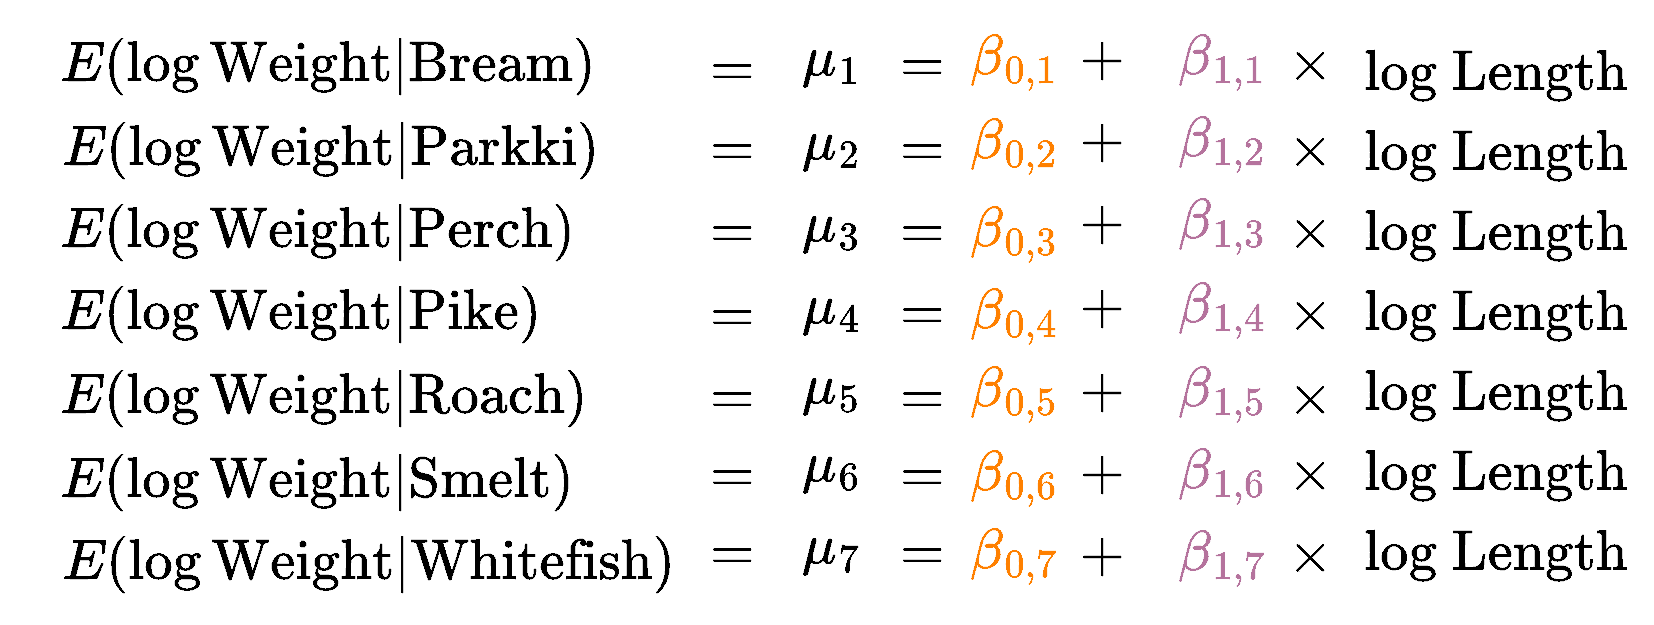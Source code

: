 <mxfile version="20.3.0" type="device"><diagram id="ldMPhx4mruOW_SHgv6Ep" name="Page-1"><mxGraphModel dx="1132" dy="732" grid="1" gridSize="10" guides="1" tooltips="1" connect="1" arrows="1" fold="1" page="1" pageScale="1" pageWidth="850" pageHeight="1100" math="1" shadow="0"><root><mxCell id="0"/><mxCell id="1" parent="0"/><mxCell id="YZouRhHKZsJaeyrsuC3r-2" value="&lt;font style=&quot;font-size: 24px&quot;&gt;$$+$$&lt;/font&gt;" style="text;html=1;strokeColor=none;fillColor=none;align=center;verticalAlign=middle;whiteSpace=wrap;rounded=0;" vertex="1" parent="1"><mxGeometry x="564" y="246.61" width="40" height="20" as="geometry"/></mxCell><mxCell id="YZouRhHKZsJaeyrsuC3r-3" value="&lt;font style=&quot;font-size: 24px&quot;&gt;$$\beta_{1, 1}$$&lt;/font&gt;" style="text;html=1;strokeColor=none;fillColor=none;align=center;verticalAlign=middle;whiteSpace=wrap;rounded=0;fontColor=#B5739D;" vertex="1" parent="1"><mxGeometry x="624" y="246.61" width="40" height="20" as="geometry"/></mxCell><mxCell id="YZouRhHKZsJaeyrsuC3r-5" value="&lt;font style=&quot;font-size: 24px&quot;&gt;$$+$$&lt;/font&gt;" style="text;html=1;strokeColor=none;fillColor=none;align=center;verticalAlign=middle;whiteSpace=wrap;rounded=0;" vertex="1" parent="1"><mxGeometry x="564" y="287.61" width="40" height="20" as="geometry"/></mxCell><mxCell id="YZouRhHKZsJaeyrsuC3r-6" value="&lt;font style=&quot;font-size: 24px&quot;&gt;$$\beta_{1, 2}$$&lt;/font&gt;" style="text;html=1;strokeColor=none;fillColor=none;align=center;verticalAlign=middle;whiteSpace=wrap;rounded=0;fontColor=#B5739D;" vertex="1" parent="1"><mxGeometry x="624" y="287.61" width="40" height="20" as="geometry"/></mxCell><mxCell id="YZouRhHKZsJaeyrsuC3r-8" value="&lt;font style=&quot;font-size: 24px&quot;&gt;$$+$$&lt;/font&gt;" style="text;html=1;strokeColor=none;fillColor=none;align=center;verticalAlign=middle;whiteSpace=wrap;rounded=0;" vertex="1" parent="1"><mxGeometry x="564" y="329.09" width="40" height="20" as="geometry"/></mxCell><mxCell id="YZouRhHKZsJaeyrsuC3r-9" value="&lt;font style=&quot;font-size: 24px&quot;&gt;$$\beta_{1, 3}$$&lt;/font&gt;" style="text;html=1;strokeColor=none;fillColor=none;align=center;verticalAlign=middle;whiteSpace=wrap;rounded=0;fontColor=#B5739D;" vertex="1" parent="1"><mxGeometry x="624" y="329.09" width="40" height="20" as="geometry"/></mxCell><mxCell id="YZouRhHKZsJaeyrsuC3r-11" value="&lt;font style=&quot;font-size: 24px&quot;&gt;$$+$$&lt;/font&gt;" style="text;html=1;strokeColor=none;fillColor=none;align=center;verticalAlign=middle;whiteSpace=wrap;rounded=0;" vertex="1" parent="1"><mxGeometry x="564" y="370.6" width="40" height="20" as="geometry"/></mxCell><mxCell id="YZouRhHKZsJaeyrsuC3r-12" value="&lt;font style=&quot;font-size: 24px&quot;&gt;$$\beta_{1, 4}$$&lt;/font&gt;" style="text;html=1;strokeColor=none;fillColor=none;align=center;verticalAlign=middle;whiteSpace=wrap;rounded=0;fontColor=#B5739D;" vertex="1" parent="1"><mxGeometry x="624" y="370.6" width="40" height="20" as="geometry"/></mxCell><mxCell id="YZouRhHKZsJaeyrsuC3r-14" value="&lt;font style=&quot;font-size: 24px&quot;&gt;$$+$$&lt;/font&gt;" style="text;html=1;strokeColor=none;fillColor=none;align=center;verticalAlign=middle;whiteSpace=wrap;rounded=0;" vertex="1" parent="1"><mxGeometry x="564" y="412.6" width="40" height="20" as="geometry"/></mxCell><mxCell id="YZouRhHKZsJaeyrsuC3r-15" value="&lt;font style=&quot;font-size: 24px&quot;&gt;$$\beta_{1, 5}$$&lt;/font&gt;" style="text;html=1;strokeColor=none;fillColor=none;align=center;verticalAlign=middle;whiteSpace=wrap;rounded=0;fontColor=#B5739D;" vertex="1" parent="1"><mxGeometry x="624" y="412.6" width="40" height="20" as="geometry"/></mxCell><mxCell id="YZouRhHKZsJaeyrsuC3r-17" value="&lt;font style=&quot;font-size: 24px&quot;&gt;$$+$$&lt;/font&gt;" style="text;html=1;strokeColor=none;fillColor=none;align=center;verticalAlign=middle;whiteSpace=wrap;rounded=0;" vertex="1" parent="1"><mxGeometry x="564" y="453.6" width="40" height="20" as="geometry"/></mxCell><mxCell id="YZouRhHKZsJaeyrsuC3r-18" value="&lt;font style=&quot;font-size: 24px&quot;&gt;$$\beta_{1, 6}$$&lt;/font&gt;" style="text;html=1;strokeColor=none;fillColor=none;align=center;verticalAlign=middle;whiteSpace=wrap;rounded=0;fontColor=#B5739D;" vertex="1" parent="1"><mxGeometry x="624" y="453.6" width="40" height="20" as="geometry"/></mxCell><mxCell id="YZouRhHKZsJaeyrsuC3r-20" value="&lt;font style=&quot;font-size: 24px&quot;&gt;$$+$$&lt;/font&gt;" style="text;html=1;strokeColor=none;fillColor=none;align=center;verticalAlign=middle;whiteSpace=wrap;rounded=0;" vertex="1" parent="1"><mxGeometry x="564" y="494.6" width="40" height="20" as="geometry"/></mxCell><mxCell id="YZouRhHKZsJaeyrsuC3r-21" value="&lt;font style=&quot;font-size: 24px&quot;&gt;$$\beta_{1, 7}$$&lt;/font&gt;" style="text;html=1;strokeColor=none;fillColor=none;align=center;verticalAlign=middle;whiteSpace=wrap;rounded=0;fontColor=#B5739D;" vertex="1" parent="1"><mxGeometry x="624" y="494.6" width="40" height="20" as="geometry"/></mxCell><mxCell id="YZouRhHKZsJaeyrsuC3r-22" value="&lt;font style=&quot;font-size: 24px&quot;&gt;$$E(\log\text{Weight} | \text{Bream})$$&lt;/font&gt;" style="text;html=1;strokeColor=none;fillColor=none;align=center;verticalAlign=middle;whiteSpace=wrap;rounded=0;" vertex="1" parent="1"><mxGeometry x="47" y="245.72" width="300" height="29.25" as="geometry"/></mxCell><mxCell id="YZouRhHKZsJaeyrsuC3r-23" value="&lt;span style=&quot;font-size: 24px;&quot;&gt;$$\mu_1$$&lt;/span&gt;" style="text;html=1;strokeColor=none;fillColor=none;align=center;verticalAlign=middle;whiteSpace=wrap;rounded=0;" vertex="1" parent="1"><mxGeometry x="419" y="242.38" width="60" height="30" as="geometry"/></mxCell><mxCell id="YZouRhHKZsJaeyrsuC3r-24" value="&lt;font style=&quot;font-size: 24px&quot;&gt;$$=$$&lt;/font&gt;" style="text;html=1;strokeColor=none;fillColor=none;align=center;verticalAlign=middle;whiteSpace=wrap;rounded=0;" vertex="1" parent="1"><mxGeometry x="379" y="252.38" width="40" height="20" as="geometry"/></mxCell><mxCell id="YZouRhHKZsJaeyrsuC3r-25" value="&lt;font style=&quot;font-size: 24px&quot;&gt;$$=$$&lt;/font&gt;" style="text;html=1;strokeColor=none;fillColor=none;align=center;verticalAlign=middle;whiteSpace=wrap;rounded=0;" vertex="1" parent="1"><mxGeometry x="474" y="250.35" width="40" height="20" as="geometry"/></mxCell><mxCell id="YZouRhHKZsJaeyrsuC3r-26" value="&lt;font style=&quot;font-size: 24px&quot;&gt;$$E(\log\text{Weight} | \text{Parkki})$$&lt;/font&gt;" style="text;html=1;strokeColor=none;fillColor=none;align=center;verticalAlign=middle;whiteSpace=wrap;rounded=0;" vertex="1" parent="1"><mxGeometry x="48" y="287.41" width="300" height="29.25" as="geometry"/></mxCell><mxCell id="YZouRhHKZsJaeyrsuC3r-27" value="&lt;span style=&quot;font-size: 24px;&quot;&gt;$$\mu_2$$&lt;/span&gt;" style="text;html=1;strokeColor=none;fillColor=none;align=center;verticalAlign=middle;whiteSpace=wrap;rounded=0;" vertex="1" parent="1"><mxGeometry x="419" y="284.07" width="60" height="30" as="geometry"/></mxCell><mxCell id="YZouRhHKZsJaeyrsuC3r-28" value="&lt;font style=&quot;font-size: 24px&quot;&gt;$$=$$&lt;/font&gt;" style="text;html=1;strokeColor=none;fillColor=none;align=center;verticalAlign=middle;whiteSpace=wrap;rounded=0;" vertex="1" parent="1"><mxGeometry x="379" y="292.04" width="40" height="20" as="geometry"/></mxCell><mxCell id="YZouRhHKZsJaeyrsuC3r-29" value="&lt;font style=&quot;font-size: 24px&quot;&gt;$$=$$&lt;/font&gt;" style="text;html=1;strokeColor=none;fillColor=none;align=center;verticalAlign=middle;whiteSpace=wrap;rounded=0;" vertex="1" parent="1"><mxGeometry x="474" y="292.04" width="40" height="20" as="geometry"/></mxCell><mxCell id="YZouRhHKZsJaeyrsuC3r-30" value="&lt;font style=&quot;font-size: 24px&quot;&gt;$$E(\log\text{Weight} | \text{Perch})$$&lt;/font&gt;" style="text;html=1;strokeColor=none;fillColor=none;align=center;verticalAlign=middle;whiteSpace=wrap;rounded=0;" vertex="1" parent="1"><mxGeometry x="42" y="328.2" width="300" height="29.25" as="geometry"/></mxCell><mxCell id="YZouRhHKZsJaeyrsuC3r-31" value="&lt;span style=&quot;font-size: 24px;&quot;&gt;$$\mu_3$$&lt;/span&gt;" style="text;html=1;strokeColor=none;fillColor=none;align=center;verticalAlign=middle;whiteSpace=wrap;rounded=0;" vertex="1" parent="1"><mxGeometry x="419" y="324.54" width="60" height="30" as="geometry"/></mxCell><mxCell id="YZouRhHKZsJaeyrsuC3r-32" value="&lt;font style=&quot;font-size: 24px&quot;&gt;$$=$$&lt;/font&gt;" style="text;html=1;strokeColor=none;fillColor=none;align=center;verticalAlign=middle;whiteSpace=wrap;rounded=0;" vertex="1" parent="1"><mxGeometry x="379" y="333.09" width="40" height="20" as="geometry"/></mxCell><mxCell id="YZouRhHKZsJaeyrsuC3r-33" value="&lt;font style=&quot;font-size: 24px&quot;&gt;$$=$$&lt;/font&gt;" style="text;html=1;strokeColor=none;fillColor=none;align=center;verticalAlign=middle;whiteSpace=wrap;rounded=0;" vertex="1" parent="1"><mxGeometry x="474" y="332.83" width="40" height="20" as="geometry"/></mxCell><mxCell id="YZouRhHKZsJaeyrsuC3r-34" value="&lt;font style=&quot;font-size: 24px&quot;&gt;$$E(\log\text{Weight} | \text{Pike})$$&lt;/font&gt;" style="text;html=1;strokeColor=none;fillColor=none;align=center;verticalAlign=middle;whiteSpace=wrap;rounded=0;" vertex="1" parent="1"><mxGeometry x="33" y="369.71" width="300" height="29.25" as="geometry"/></mxCell><mxCell id="YZouRhHKZsJaeyrsuC3r-35" value="&lt;span style=&quot;font-size: 24px;&quot;&gt;$$\mu_4$$&lt;/span&gt;" style="text;html=1;strokeColor=none;fillColor=none;align=center;verticalAlign=middle;whiteSpace=wrap;rounded=0;" vertex="1" parent="1"><mxGeometry x="419" y="366.06" width="60" height="30" as="geometry"/></mxCell><mxCell id="YZouRhHKZsJaeyrsuC3r-36" value="&lt;font style=&quot;font-size: 24px&quot;&gt;$$=$$&lt;/font&gt;" style="text;html=1;strokeColor=none;fillColor=none;align=center;verticalAlign=middle;whiteSpace=wrap;rounded=0;" vertex="1" parent="1"><mxGeometry x="379" y="374.6" width="40" height="20" as="geometry"/></mxCell><mxCell id="YZouRhHKZsJaeyrsuC3r-37" value="&lt;font style=&quot;font-size: 24px&quot;&gt;$$=$$&lt;/font&gt;" style="text;html=1;strokeColor=none;fillColor=none;align=center;verticalAlign=middle;whiteSpace=wrap;rounded=0;" vertex="1" parent="1"><mxGeometry x="474" y="374.33" width="40" height="20" as="geometry"/></mxCell><mxCell id="YZouRhHKZsJaeyrsuC3r-38" value="&lt;font style=&quot;font-size: 24px&quot;&gt;$$E(\log\text{Weight} | \text{Roach})$$&lt;/font&gt;" style="text;html=1;strokeColor=none;fillColor=none;align=center;verticalAlign=middle;whiteSpace=wrap;rounded=0;" vertex="1" parent="1"><mxGeometry x="45" y="411.71" width="300" height="29.25" as="geometry"/></mxCell><mxCell id="YZouRhHKZsJaeyrsuC3r-39" value="&lt;span style=&quot;font-size: 24px;&quot;&gt;$$\mu_5$$&lt;/span&gt;" style="text;html=1;strokeColor=none;fillColor=none;align=center;verticalAlign=middle;whiteSpace=wrap;rounded=0;" vertex="1" parent="1"><mxGeometry x="419" y="406.32" width="60" height="30" as="geometry"/></mxCell><mxCell id="YZouRhHKZsJaeyrsuC3r-40" value="&lt;font style=&quot;font-size: 24px&quot;&gt;$$=$$&lt;/font&gt;" style="text;html=1;strokeColor=none;fillColor=none;align=center;verticalAlign=middle;whiteSpace=wrap;rounded=0;" vertex="1" parent="1"><mxGeometry x="474" y="416.33" width="40" height="20" as="geometry"/></mxCell><mxCell id="YZouRhHKZsJaeyrsuC3r-41" value="&lt;font style=&quot;font-size: 24px&quot;&gt;$$=$$&lt;/font&gt;" style="text;html=1;strokeColor=none;fillColor=none;align=center;verticalAlign=middle;whiteSpace=wrap;rounded=0;" vertex="1" parent="1"><mxGeometry x="379" y="416.33" width="40" height="20" as="geometry"/></mxCell><mxCell id="YZouRhHKZsJaeyrsuC3r-42" value="&lt;font style=&quot;font-size: 24px&quot;&gt;$$E(\log\text{Weight} | \text{Smelt})$$&lt;/font&gt;" style="text;html=1;strokeColor=none;fillColor=none;align=center;verticalAlign=middle;whiteSpace=wrap;rounded=0;" vertex="1" parent="1"><mxGeometry x="42" y="453.55" width="300" height="29.25" as="geometry"/></mxCell><mxCell id="YZouRhHKZsJaeyrsuC3r-43" value="&lt;span style=&quot;font-size: 24px;&quot;&gt;$$\mu_6$$&lt;/span&gt;" style="text;html=1;strokeColor=none;fillColor=none;align=center;verticalAlign=middle;whiteSpace=wrap;rounded=0;" vertex="1" parent="1"><mxGeometry x="419" y="444.58" width="60" height="30" as="geometry"/></mxCell><mxCell id="YZouRhHKZsJaeyrsuC3r-44" value="&lt;font style=&quot;font-size: 24px&quot;&gt;$$=$$&lt;/font&gt;" style="text;html=1;strokeColor=none;fillColor=none;align=center;verticalAlign=middle;whiteSpace=wrap;rounded=0;" vertex="1" parent="1"><mxGeometry x="474" y="454.59" width="40" height="20" as="geometry"/></mxCell><mxCell id="YZouRhHKZsJaeyrsuC3r-45" value="&lt;font style=&quot;font-size: 24px&quot;&gt;$$=$$&lt;/font&gt;" style="text;html=1;strokeColor=none;fillColor=none;align=center;verticalAlign=middle;whiteSpace=wrap;rounded=0;" vertex="1" parent="1"><mxGeometry x="379" y="454.59" width="40" height="20" as="geometry"/></mxCell><mxCell id="YZouRhHKZsJaeyrsuC3r-46" value="&lt;font style=&quot;font-size: 24px&quot;&gt;$$E(\log\text{Weight} | \text{Whitefish})$$&lt;/font&gt;" style="text;html=1;strokeColor=none;fillColor=none;align=center;verticalAlign=middle;whiteSpace=wrap;rounded=0;" vertex="1" parent="1"><mxGeometry x="67" y="494.23" width="300" height="29.25" as="geometry"/></mxCell><mxCell id="YZouRhHKZsJaeyrsuC3r-47" value="&lt;span style=&quot;font-size: 24px;&quot;&gt;$$\mu_7$$&lt;/span&gt;" style="text;html=1;strokeColor=none;fillColor=none;align=center;verticalAlign=middle;whiteSpace=wrap;rounded=0;" vertex="1" parent="1"><mxGeometry x="419" y="485.84" width="60" height="30" as="geometry"/></mxCell><mxCell id="YZouRhHKZsJaeyrsuC3r-48" value="&lt;font style=&quot;font-size: 24px&quot;&gt;$$=$$&lt;/font&gt;" style="text;html=1;strokeColor=none;fillColor=none;align=center;verticalAlign=middle;whiteSpace=wrap;rounded=0;" vertex="1" parent="1"><mxGeometry x="474" y="494.23" width="40" height="20" as="geometry"/></mxCell><mxCell id="YZouRhHKZsJaeyrsuC3r-49" value="&lt;font style=&quot;font-size: 24px&quot;&gt;$$=$$&lt;/font&gt;" style="text;html=1;strokeColor=none;fillColor=none;align=center;verticalAlign=middle;whiteSpace=wrap;rounded=0;" vertex="1" parent="1"><mxGeometry x="379" y="494.23" width="40" height="20" as="geometry"/></mxCell><mxCell id="YZouRhHKZsJaeyrsuC3r-51" value="&lt;font style=&quot;font-size: 24px&quot;&gt;$$\beta_{0, 1}$$&lt;/font&gt;" style="text;html=1;strokeColor=none;fillColor=none;align=center;verticalAlign=middle;whiteSpace=wrap;rounded=0;fontColor=#FF8000;" vertex="1" parent="1"><mxGeometry x="520" y="247.38" width="40" height="20" as="geometry"/></mxCell><mxCell id="YZouRhHKZsJaeyrsuC3r-52" value="&lt;font style=&quot;font-size: 24px&quot;&gt;$$\beta_{0, 2}$$&lt;/font&gt;" style="text;html=1;strokeColor=none;fillColor=none;align=center;verticalAlign=middle;whiteSpace=wrap;rounded=0;fontColor=#FF8000;" vertex="1" parent="1"><mxGeometry x="520" y="289.07" width="40" height="20" as="geometry"/></mxCell><mxCell id="YZouRhHKZsJaeyrsuC3r-53" value="&lt;font style=&quot;font-size: 24px&quot;&gt;$$\beta_{0, 3}$$&lt;/font&gt;" style="text;html=1;strokeColor=none;fillColor=none;align=center;verticalAlign=middle;whiteSpace=wrap;rounded=0;fontColor=#FF8000;" vertex="1" parent="1"><mxGeometry x="520" y="332.83" width="40" height="20" as="geometry"/></mxCell><mxCell id="YZouRhHKZsJaeyrsuC3r-54" value="&lt;font style=&quot;font-size: 24px&quot;&gt;$$\beta_{0, 4}$$&lt;/font&gt;" style="text;html=1;strokeColor=none;fillColor=none;align=center;verticalAlign=middle;whiteSpace=wrap;rounded=0;fontColor=#FF8000;" vertex="1" parent="1"><mxGeometry x="520" y="374.33" width="40" height="20" as="geometry"/></mxCell><mxCell id="YZouRhHKZsJaeyrsuC3r-55" value="&lt;font style=&quot;font-size: 24px&quot;&gt;$$\beta_{0, 5}$$&lt;/font&gt;" style="text;html=1;strokeColor=none;fillColor=none;align=center;verticalAlign=middle;whiteSpace=wrap;rounded=0;fontColor=#FF8000;" vertex="1" parent="1"><mxGeometry x="520" y="412.6" width="40" height="20" as="geometry"/></mxCell><mxCell id="YZouRhHKZsJaeyrsuC3r-56" value="&lt;font style=&quot;font-size: 24px&quot;&gt;$$\beta_{0, 6}$$&lt;/font&gt;" style="text;html=1;strokeColor=none;fillColor=none;align=center;verticalAlign=middle;whiteSpace=wrap;rounded=0;fontColor=#FF8000;" vertex="1" parent="1"><mxGeometry x="520" y="454.59" width="40" height="20" as="geometry"/></mxCell><mxCell id="YZouRhHKZsJaeyrsuC3r-57" value="&lt;font style=&quot;font-size: 24px&quot;&gt;$$\beta_{0, 7}$$&lt;/font&gt;" style="text;html=1;strokeColor=none;fillColor=none;align=center;verticalAlign=middle;whiteSpace=wrap;rounded=0;fontColor=#FF8000;" vertex="1" parent="1"><mxGeometry x="520" y="494.23" width="40" height="20" as="geometry"/></mxCell><mxCell id="YZouRhHKZsJaeyrsuC3r-58" value="&lt;font style=&quot;font-size: 24px&quot;&gt;$$\text{log Length}$$&lt;/font&gt;" style="text;html=1;strokeColor=none;fillColor=none;align=center;verticalAlign=middle;whiteSpace=wrap;rounded=0;" vertex="1" parent="1"><mxGeometry x="703" y="249.75" width="156" height="29.25" as="geometry"/></mxCell><mxCell id="YZouRhHKZsJaeyrsuC3r-59" value="&lt;font style=&quot;font-size: 24px&quot;&gt;$$\times$$&lt;/font&gt;" style="text;html=1;strokeColor=none;fillColor=none;align=center;verticalAlign=middle;whiteSpace=wrap;rounded=0;" vertex="1" parent="1"><mxGeometry x="673" y="244.13" width="30" height="29.25" as="geometry"/></mxCell><mxCell id="YZouRhHKZsJaeyrsuC3r-60" value="&lt;font style=&quot;font-size: 24px&quot;&gt;$$\times$$&lt;/font&gt;" style="text;html=1;strokeColor=none;fillColor=none;align=center;verticalAlign=middle;whiteSpace=wrap;rounded=0;" vertex="1" parent="1"><mxGeometry x="673" y="287.41" width="30" height="29.25" as="geometry"/></mxCell><mxCell id="YZouRhHKZsJaeyrsuC3r-61" value="&lt;font style=&quot;font-size: 24px&quot;&gt;$$\times$$&lt;/font&gt;" style="text;html=1;strokeColor=none;fillColor=none;align=center;verticalAlign=middle;whiteSpace=wrap;rounded=0;" vertex="1" parent="1"><mxGeometry x="673" y="328.2" width="30" height="29.25" as="geometry"/></mxCell><mxCell id="YZouRhHKZsJaeyrsuC3r-62" value="&lt;font style=&quot;font-size: 24px&quot;&gt;$$\times$$&lt;/font&gt;" style="text;html=1;strokeColor=none;fillColor=none;align=center;verticalAlign=middle;whiteSpace=wrap;rounded=0;" vertex="1" parent="1"><mxGeometry x="673" y="369.7" width="30" height="29.25" as="geometry"/></mxCell><mxCell id="YZouRhHKZsJaeyrsuC3r-63" value="&lt;font style=&quot;font-size: 24px&quot;&gt;$$\times$$&lt;/font&gt;" style="text;html=1;strokeColor=none;fillColor=none;align=center;verticalAlign=middle;whiteSpace=wrap;rounded=0;" vertex="1" parent="1"><mxGeometry x="673" y="411.71" width="30" height="29.25" as="geometry"/></mxCell><mxCell id="YZouRhHKZsJaeyrsuC3r-64" value="&lt;font style=&quot;font-size: 24px&quot;&gt;$$\times$$&lt;/font&gt;" style="text;html=1;strokeColor=none;fillColor=none;align=center;verticalAlign=middle;whiteSpace=wrap;rounded=0;" vertex="1" parent="1"><mxGeometry x="673" y="448.98" width="30" height="29.25" as="geometry"/></mxCell><mxCell id="YZouRhHKZsJaeyrsuC3r-65" value="&lt;font style=&quot;font-size: 24px&quot;&gt;$$\times$$&lt;/font&gt;" style="text;html=1;strokeColor=none;fillColor=none;align=center;verticalAlign=middle;whiteSpace=wrap;rounded=0;" vertex="1" parent="1"><mxGeometry x="673" y="489.98" width="30" height="29.25" as="geometry"/></mxCell><mxCell id="YZouRhHKZsJaeyrsuC3r-66" value="&lt;font style=&quot;font-size: 24px&quot;&gt;$$\text{log Length}$$&lt;/font&gt;" style="text;html=1;strokeColor=none;fillColor=none;align=center;verticalAlign=middle;whiteSpace=wrap;rounded=0;" vertex="1" parent="1"><mxGeometry x="703" y="289.41" width="156" height="29.25" as="geometry"/></mxCell><mxCell id="YZouRhHKZsJaeyrsuC3r-67" value="&lt;font style=&quot;font-size: 24px&quot;&gt;$$\text{log Length}$$&lt;/font&gt;" style="text;html=1;strokeColor=none;fillColor=none;align=center;verticalAlign=middle;whiteSpace=wrap;rounded=0;" vertex="1" parent="1"><mxGeometry x="703" y="329.2" width="156" height="29.25" as="geometry"/></mxCell><mxCell id="YZouRhHKZsJaeyrsuC3r-68" value="&lt;font style=&quot;font-size: 24px&quot;&gt;$$\text{log Length}$$&lt;/font&gt;" style="text;html=1;strokeColor=none;fillColor=none;align=center;verticalAlign=middle;whiteSpace=wrap;rounded=0;" vertex="1" parent="1"><mxGeometry x="703" y="369.44" width="156" height="29.25" as="geometry"/></mxCell><mxCell id="YZouRhHKZsJaeyrsuC3r-69" value="&lt;font style=&quot;font-size: 24px&quot;&gt;$$\text{log Length}$$&lt;/font&gt;" style="text;html=1;strokeColor=none;fillColor=none;align=center;verticalAlign=middle;whiteSpace=wrap;rounded=0;" vertex="1" parent="1"><mxGeometry x="703" y="409.7" width="156" height="29.25" as="geometry"/></mxCell><mxCell id="YZouRhHKZsJaeyrsuC3r-70" value="&lt;font style=&quot;font-size: 24px&quot;&gt;$$\text{log Length}$$&lt;/font&gt;" style="text;html=1;strokeColor=none;fillColor=none;align=center;verticalAlign=middle;whiteSpace=wrap;rounded=0;" vertex="1" parent="1"><mxGeometry x="703" y="448.98" width="156" height="29.25" as="geometry"/></mxCell><mxCell id="YZouRhHKZsJaeyrsuC3r-71" value="&lt;font style=&quot;font-size: 24px&quot;&gt;$$\text{log Length}$$&lt;/font&gt;" style="text;html=1;strokeColor=none;fillColor=none;align=center;verticalAlign=middle;whiteSpace=wrap;rounded=0;" vertex="1" parent="1"><mxGeometry x="703" y="488.98" width="156" height="29.25" as="geometry"/></mxCell></root></mxGraphModel></diagram></mxfile>